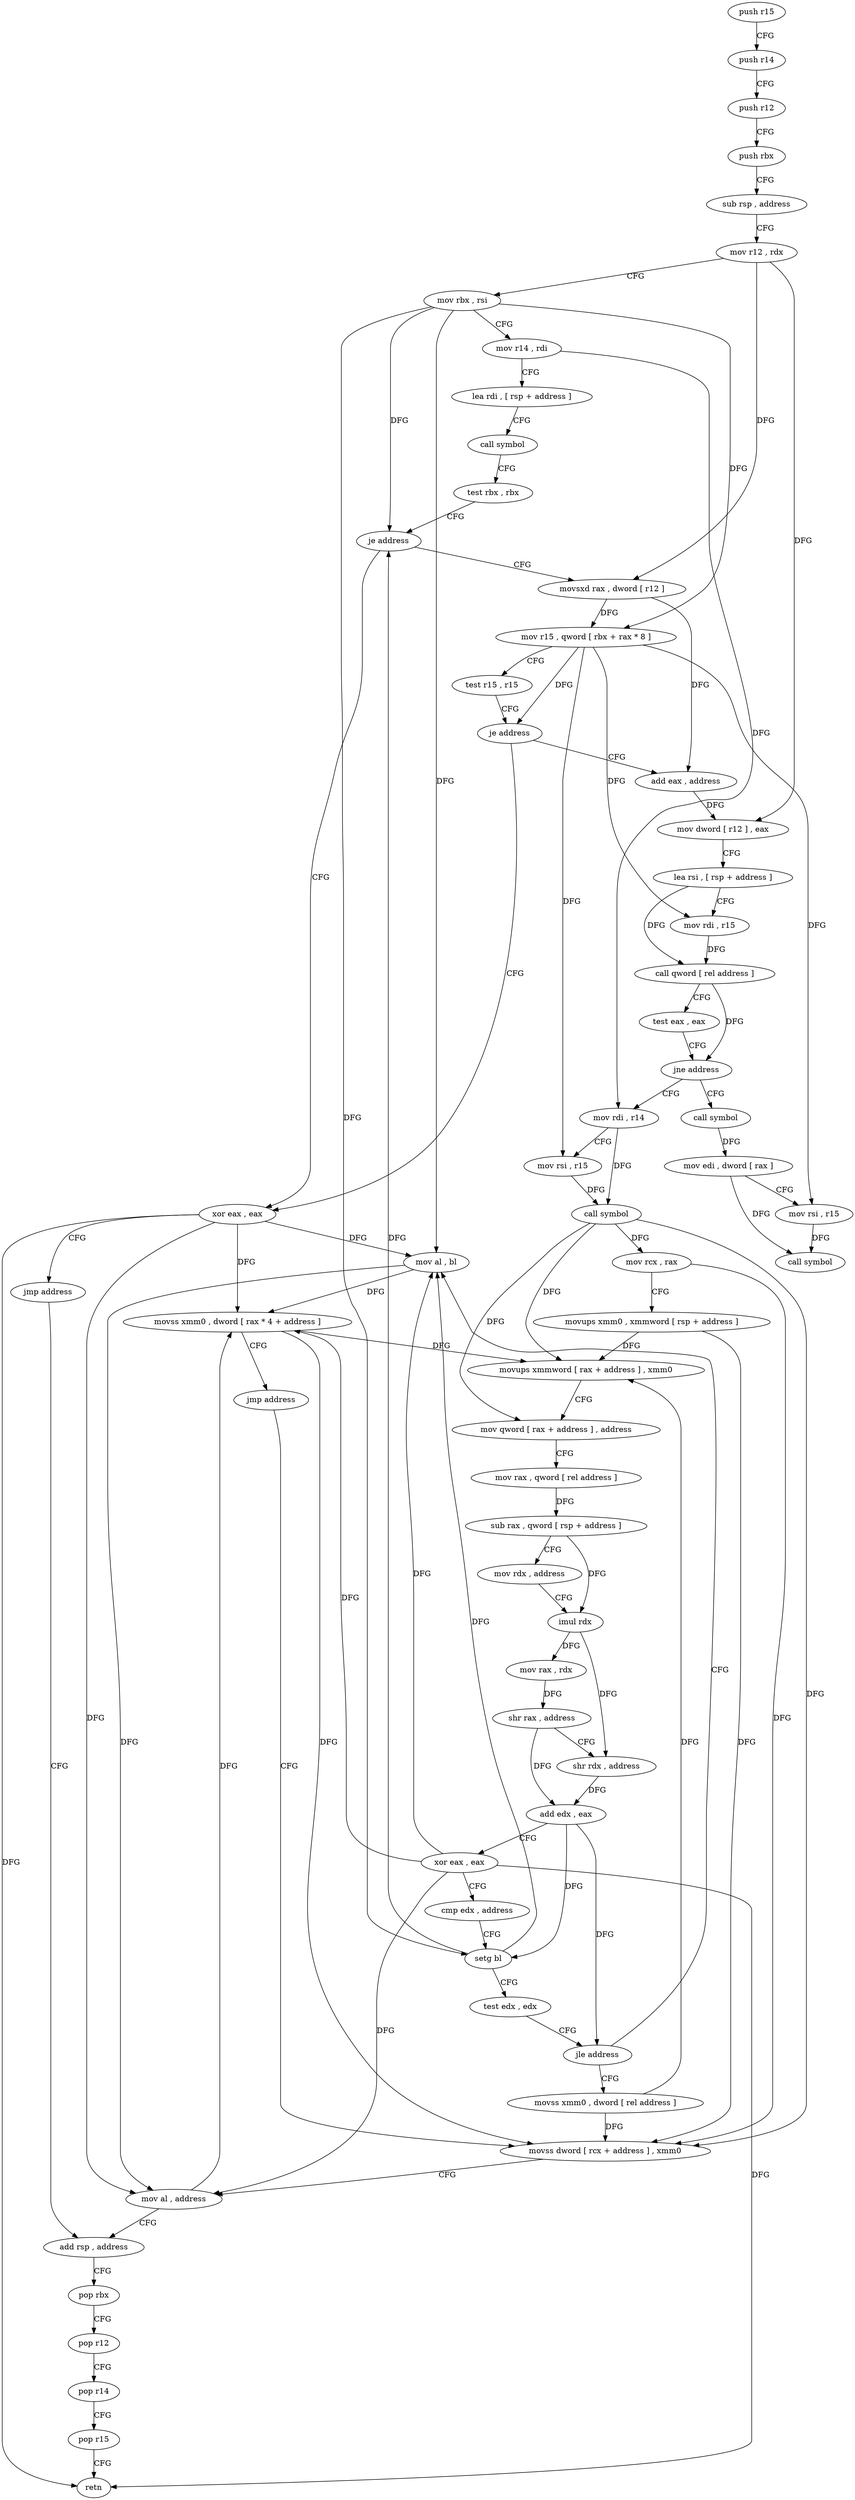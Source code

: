 digraph "func" {
"4246752" [label = "push r15" ]
"4246754" [label = "push r14" ]
"4246756" [label = "push r12" ]
"4246758" [label = "push rbx" ]
"4246759" [label = "sub rsp , address" ]
"4246766" [label = "mov r12 , rdx" ]
"4246769" [label = "mov rbx , rsi" ]
"4246772" [label = "mov r14 , rdi" ]
"4246775" [label = "lea rdi , [ rsp + address ]" ]
"4246780" [label = "call symbol" ]
"4246785" [label = "test rbx , rbx" ]
"4246788" [label = "je address" ]
"4246930" [label = "xor eax , eax" ]
"4246794" [label = "movsxd rax , dword [ r12 ]" ]
"4246932" [label = "jmp address" ]
"4246949" [label = "add rsp , address" ]
"4246798" [label = "mov r15 , qword [ rbx + rax * 8 ]" ]
"4246802" [label = "test r15 , r15" ]
"4246805" [label = "je address" ]
"4246807" [label = "add eax , address" ]
"4246956" [label = "pop rbx" ]
"4246957" [label = "pop r12" ]
"4246959" [label = "pop r14" ]
"4246961" [label = "pop r15" ]
"4246963" [label = "retn" ]
"4246810" [label = "mov dword [ r12 ] , eax" ]
"4246814" [label = "lea rsi , [ rsp + address ]" ]
"4246819" [label = "mov rdi , r15" ]
"4246822" [label = "call qword [ rel address ]" ]
"4246828" [label = "test eax , eax" ]
"4246830" [label = "jne address" ]
"4246964" [label = "call symbol" ]
"4246836" [label = "mov rdi , r14" ]
"4246969" [label = "mov edi , dword [ rax ]" ]
"4246971" [label = "mov rsi , r15" ]
"4246974" [label = "call symbol" ]
"4246839" [label = "mov rsi , r15" ]
"4246842" [label = "call symbol" ]
"4246847" [label = "mov rcx , rax" ]
"4246850" [label = "movups xmm0 , xmmword [ rsp + address ]" ]
"4246855" [label = "movups xmmword [ rax + address ] , xmm0" ]
"4246859" [label = "mov qword [ rax + address ] , address" ]
"4246867" [label = "mov rax , qword [ rel address ]" ]
"4246874" [label = "sub rax , qword [ rsp + address ]" ]
"4246879" [label = "mov rdx , address" ]
"4246889" [label = "imul rdx" ]
"4246892" [label = "mov rax , rdx" ]
"4246895" [label = "shr rax , address" ]
"4246899" [label = "shr rdx , address" ]
"4246903" [label = "add edx , eax" ]
"4246905" [label = "xor eax , eax" ]
"4246907" [label = "cmp edx , address" ]
"4246910" [label = "setg bl" ]
"4246913" [label = "test edx , edx" ]
"4246915" [label = "jle address" ]
"4246934" [label = "movss xmm0 , dword [ rel address ]" ]
"4246917" [label = "mov al , bl" ]
"4246942" [label = "movss dword [ rcx + address ] , xmm0" ]
"4246919" [label = "movss xmm0 , dword [ rax * 4 + address ]" ]
"4246928" [label = "jmp address" ]
"4246947" [label = "mov al , address" ]
"4246752" -> "4246754" [ label = "CFG" ]
"4246754" -> "4246756" [ label = "CFG" ]
"4246756" -> "4246758" [ label = "CFG" ]
"4246758" -> "4246759" [ label = "CFG" ]
"4246759" -> "4246766" [ label = "CFG" ]
"4246766" -> "4246769" [ label = "CFG" ]
"4246766" -> "4246794" [ label = "DFG" ]
"4246766" -> "4246810" [ label = "DFG" ]
"4246769" -> "4246772" [ label = "CFG" ]
"4246769" -> "4246788" [ label = "DFG" ]
"4246769" -> "4246798" [ label = "DFG" ]
"4246769" -> "4246910" [ label = "DFG" ]
"4246769" -> "4246917" [ label = "DFG" ]
"4246772" -> "4246775" [ label = "CFG" ]
"4246772" -> "4246836" [ label = "DFG" ]
"4246775" -> "4246780" [ label = "CFG" ]
"4246780" -> "4246785" [ label = "CFG" ]
"4246785" -> "4246788" [ label = "CFG" ]
"4246788" -> "4246930" [ label = "CFG" ]
"4246788" -> "4246794" [ label = "CFG" ]
"4246930" -> "4246932" [ label = "CFG" ]
"4246930" -> "4246963" [ label = "DFG" ]
"4246930" -> "4246917" [ label = "DFG" ]
"4246930" -> "4246919" [ label = "DFG" ]
"4246930" -> "4246947" [ label = "DFG" ]
"4246794" -> "4246798" [ label = "DFG" ]
"4246794" -> "4246807" [ label = "DFG" ]
"4246932" -> "4246949" [ label = "CFG" ]
"4246949" -> "4246956" [ label = "CFG" ]
"4246798" -> "4246802" [ label = "CFG" ]
"4246798" -> "4246805" [ label = "DFG" ]
"4246798" -> "4246819" [ label = "DFG" ]
"4246798" -> "4246971" [ label = "DFG" ]
"4246798" -> "4246839" [ label = "DFG" ]
"4246802" -> "4246805" [ label = "CFG" ]
"4246805" -> "4246930" [ label = "CFG" ]
"4246805" -> "4246807" [ label = "CFG" ]
"4246807" -> "4246810" [ label = "DFG" ]
"4246956" -> "4246957" [ label = "CFG" ]
"4246957" -> "4246959" [ label = "CFG" ]
"4246959" -> "4246961" [ label = "CFG" ]
"4246961" -> "4246963" [ label = "CFG" ]
"4246810" -> "4246814" [ label = "CFG" ]
"4246814" -> "4246819" [ label = "CFG" ]
"4246814" -> "4246822" [ label = "DFG" ]
"4246819" -> "4246822" [ label = "DFG" ]
"4246822" -> "4246828" [ label = "CFG" ]
"4246822" -> "4246830" [ label = "DFG" ]
"4246828" -> "4246830" [ label = "CFG" ]
"4246830" -> "4246964" [ label = "CFG" ]
"4246830" -> "4246836" [ label = "CFG" ]
"4246964" -> "4246969" [ label = "DFG" ]
"4246836" -> "4246839" [ label = "CFG" ]
"4246836" -> "4246842" [ label = "DFG" ]
"4246969" -> "4246971" [ label = "CFG" ]
"4246969" -> "4246974" [ label = "DFG" ]
"4246971" -> "4246974" [ label = "DFG" ]
"4246839" -> "4246842" [ label = "DFG" ]
"4246842" -> "4246847" [ label = "DFG" ]
"4246842" -> "4246855" [ label = "DFG" ]
"4246842" -> "4246859" [ label = "DFG" ]
"4246842" -> "4246942" [ label = "DFG" ]
"4246847" -> "4246850" [ label = "CFG" ]
"4246847" -> "4246942" [ label = "DFG" ]
"4246850" -> "4246855" [ label = "DFG" ]
"4246850" -> "4246942" [ label = "DFG" ]
"4246855" -> "4246859" [ label = "CFG" ]
"4246859" -> "4246867" [ label = "CFG" ]
"4246867" -> "4246874" [ label = "DFG" ]
"4246874" -> "4246879" [ label = "CFG" ]
"4246874" -> "4246889" [ label = "DFG" ]
"4246879" -> "4246889" [ label = "CFG" ]
"4246889" -> "4246892" [ label = "DFG" ]
"4246889" -> "4246899" [ label = "DFG" ]
"4246892" -> "4246895" [ label = "DFG" ]
"4246895" -> "4246899" [ label = "CFG" ]
"4246895" -> "4246903" [ label = "DFG" ]
"4246899" -> "4246903" [ label = "DFG" ]
"4246903" -> "4246905" [ label = "CFG" ]
"4246903" -> "4246910" [ label = "DFG" ]
"4246903" -> "4246915" [ label = "DFG" ]
"4246905" -> "4246907" [ label = "CFG" ]
"4246905" -> "4246963" [ label = "DFG" ]
"4246905" -> "4246917" [ label = "DFG" ]
"4246905" -> "4246919" [ label = "DFG" ]
"4246905" -> "4246947" [ label = "DFG" ]
"4246907" -> "4246910" [ label = "CFG" ]
"4246910" -> "4246913" [ label = "CFG" ]
"4246910" -> "4246788" [ label = "DFG" ]
"4246910" -> "4246917" [ label = "DFG" ]
"4246913" -> "4246915" [ label = "CFG" ]
"4246915" -> "4246934" [ label = "CFG" ]
"4246915" -> "4246917" [ label = "CFG" ]
"4246934" -> "4246942" [ label = "DFG" ]
"4246934" -> "4246855" [ label = "DFG" ]
"4246917" -> "4246919" [ label = "DFG" ]
"4246917" -> "4246947" [ label = "DFG" ]
"4246942" -> "4246947" [ label = "CFG" ]
"4246919" -> "4246928" [ label = "CFG" ]
"4246919" -> "4246855" [ label = "DFG" ]
"4246919" -> "4246942" [ label = "DFG" ]
"4246928" -> "4246942" [ label = "CFG" ]
"4246947" -> "4246949" [ label = "CFG" ]
"4246947" -> "4246919" [ label = "DFG" ]
}
